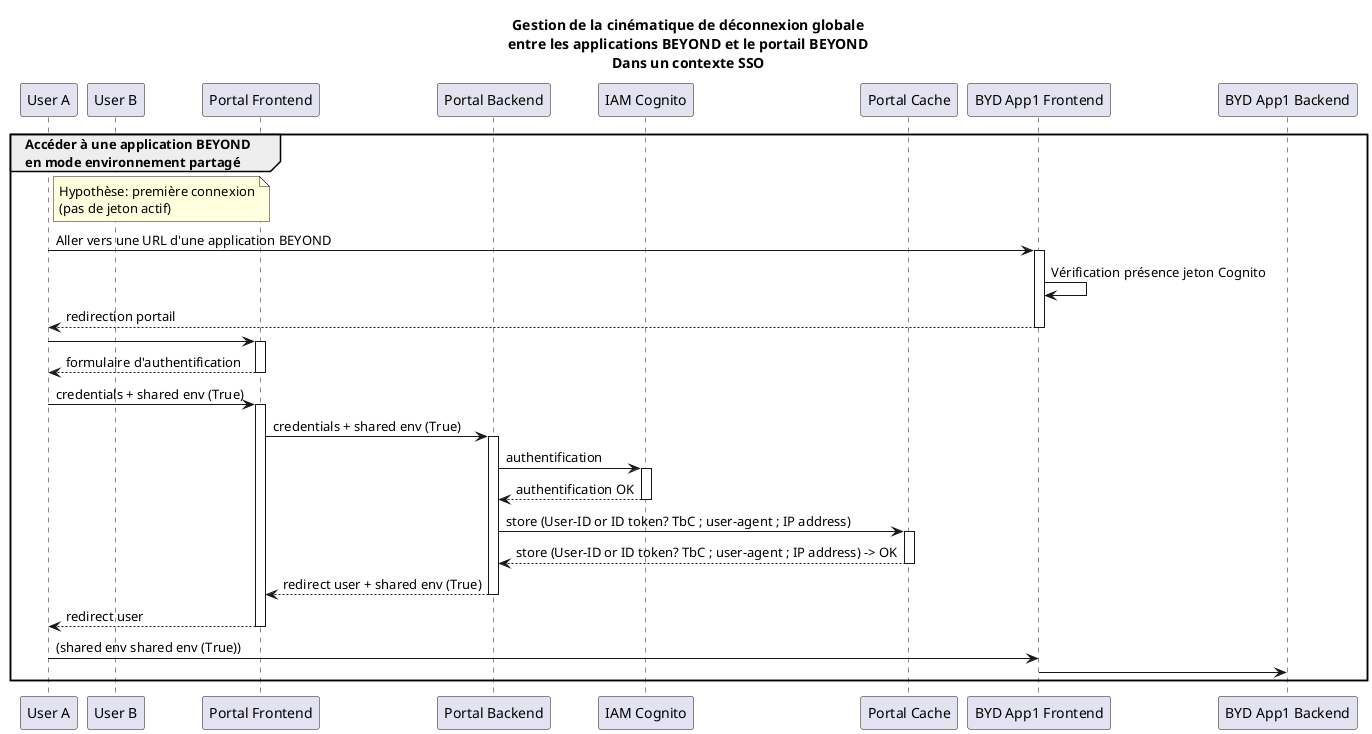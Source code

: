 @startuml seq_global_deconnection
title 
Gestion de la cinématique de déconnexion globale
entre les applications BEYOND et le portail BEYOND
Dans un contexte SSO
end title
participant "User A" as U1 order 1
participant "User B" as U2 order 2
participant "Portal Frontend" as PFE order 3
participant "Portal Backend" as PBE order 4
participant "IAM Cognito" as  IAM order 5
participant "Portal Cache" as  PREDIS order 5
participant "BYD App1 Frontend" as App1FE order 6
participant "BYD App1 Backend" as App1BE order 7
'participant "BYD App2 Frontend" as App2FE order 8
'participant "BYD App2 Backend" as App2BE order 9
'participant "BYD App3 Frontend" as App3FE order 10
'participant "BYD App3 Backend" as App3BE order 11

group Accéder à une application BEYOND\nen mode environnement partagé
  note right U1
    Hypothèse: première connexion
    (pas de jeton actif)
  end note
  U1 -> App1FE: Aller vers une URL d'une application BEYOND
  activate App1FE
  App1FE -> App1FE: Vérification présence jeton Cognito
  App1FE --> U1: redirection portail
  deactivate App1FE
  U1 -> PFE
  activate PFE
  'PFE -> PBE
  'activate PBE
  'PBE --> PFE: formulaire d'authentification
  'deactivate PBE
  PFE --> U1: formulaire d'authentification
  deactivate PFE
  U1 -> PFE: credentials + shared env (True)
  activate PFE
  PFE -> PBE: credentials + shared env (True)
  activate PBE
  PBE -> IAM: authentification
  activate IAM
  IAM --> PBE: authentification OK
  deactivate IAM
  PBE -> PREDIS: store (User-ID or ID token? TbC ; user-agent ; IP address)
  activate PREDIS
  PREDIS --> PBE: store (User-ID or ID token? TbC ; user-agent ; IP address) -> OK
  deactivate PREDIS
  PBE --> PFE: redirect user + shared env (True)
  deactivate PBE
  PFE --> U1: redirect user
  deactivate PFE
  U1 -> App1FE: (shared env shared env (True))
  App1FE -> App1BE: 
end
@enduml
